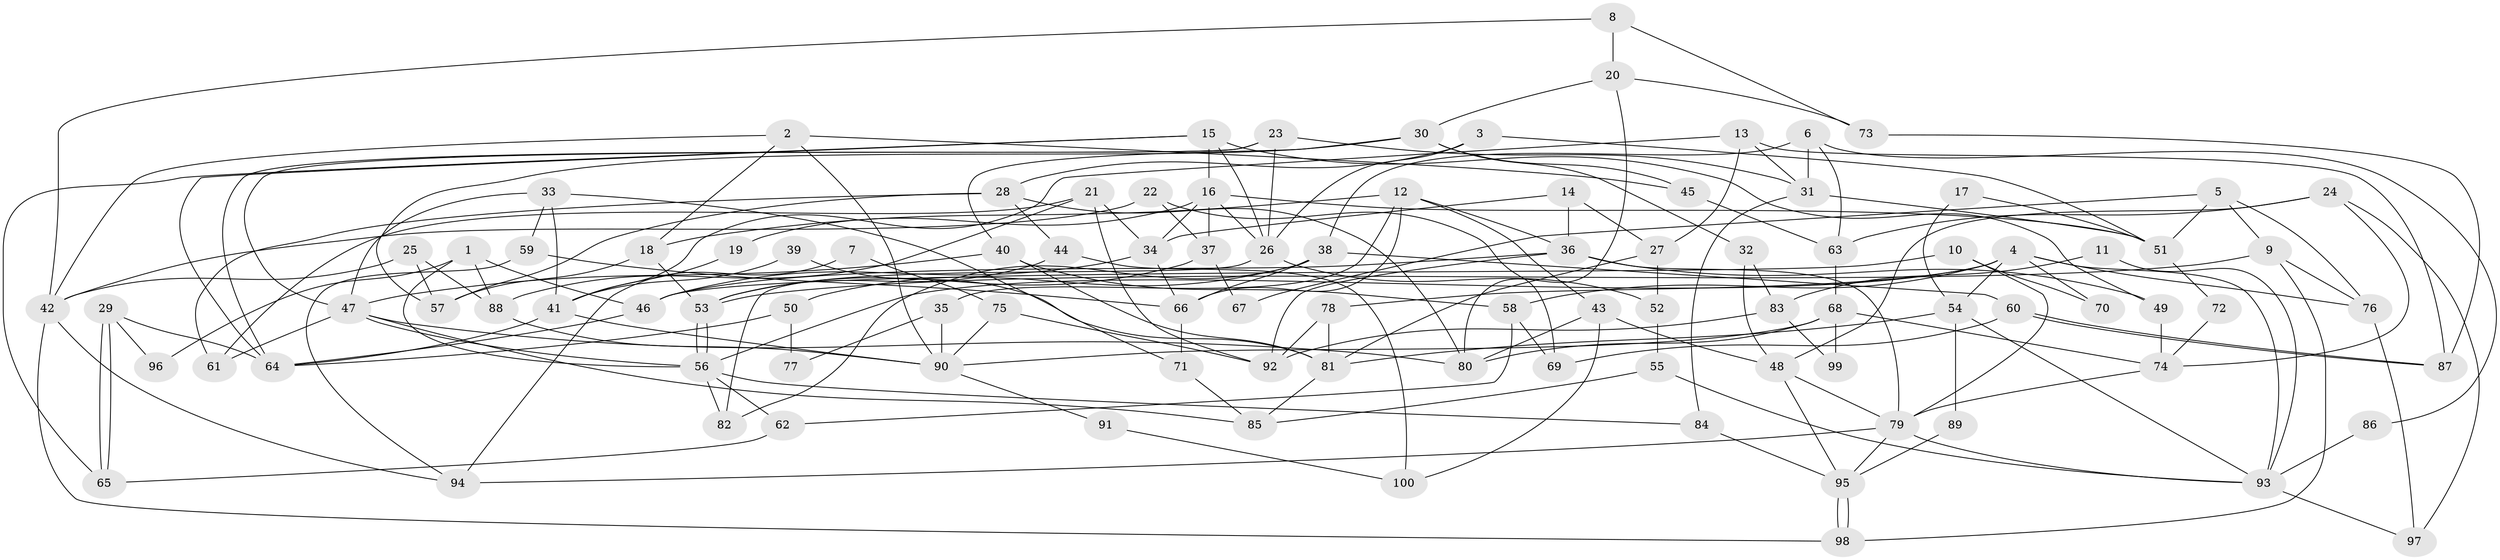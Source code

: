 // Generated by graph-tools (version 1.1) at 2025/36/03/09/25 02:36:02]
// undirected, 100 vertices, 200 edges
graph export_dot {
graph [start="1"]
  node [color=gray90,style=filled];
  1;
  2;
  3;
  4;
  5;
  6;
  7;
  8;
  9;
  10;
  11;
  12;
  13;
  14;
  15;
  16;
  17;
  18;
  19;
  20;
  21;
  22;
  23;
  24;
  25;
  26;
  27;
  28;
  29;
  30;
  31;
  32;
  33;
  34;
  35;
  36;
  37;
  38;
  39;
  40;
  41;
  42;
  43;
  44;
  45;
  46;
  47;
  48;
  49;
  50;
  51;
  52;
  53;
  54;
  55;
  56;
  57;
  58;
  59;
  60;
  61;
  62;
  63;
  64;
  65;
  66;
  67;
  68;
  69;
  70;
  71;
  72;
  73;
  74;
  75;
  76;
  77;
  78;
  79;
  80;
  81;
  82;
  83;
  84;
  85;
  86;
  87;
  88;
  89;
  90;
  91;
  92;
  93;
  94;
  95;
  96;
  97;
  98;
  99;
  100;
  1 -- 56;
  1 -- 46;
  1 -- 88;
  1 -- 96;
  2 -- 45;
  2 -- 42;
  2 -- 18;
  2 -- 90;
  3 -- 51;
  3 -- 26;
  3 -- 28;
  4 -- 56;
  4 -- 76;
  4 -- 54;
  4 -- 58;
  4 -- 70;
  4 -- 78;
  4 -- 93;
  5 -- 76;
  5 -- 51;
  5 -- 9;
  5 -- 67;
  6 -- 63;
  6 -- 31;
  6 -- 38;
  6 -- 86;
  7 -- 75;
  7 -- 94;
  8 -- 42;
  8 -- 20;
  8 -- 73;
  9 -- 53;
  9 -- 76;
  9 -- 98;
  10 -- 46;
  10 -- 79;
  10 -- 70;
  11 -- 83;
  11 -- 93;
  12 -- 36;
  12 -- 66;
  12 -- 18;
  12 -- 35;
  12 -- 43;
  13 -- 27;
  13 -- 41;
  13 -- 31;
  13 -- 87;
  14 -- 34;
  14 -- 36;
  14 -- 27;
  15 -- 16;
  15 -- 64;
  15 -- 26;
  15 -- 49;
  15 -- 65;
  16 -- 37;
  16 -- 26;
  16 -- 19;
  16 -- 34;
  16 -- 51;
  17 -- 54;
  17 -- 51;
  18 -- 53;
  18 -- 57;
  19 -- 41;
  20 -- 73;
  20 -- 80;
  20 -- 30;
  21 -- 88;
  21 -- 61;
  21 -- 34;
  21 -- 92;
  22 -- 42;
  22 -- 69;
  22 -- 37;
  23 -- 47;
  23 -- 26;
  23 -- 31;
  23 -- 64;
  24 -- 48;
  24 -- 74;
  24 -- 63;
  24 -- 97;
  25 -- 42;
  25 -- 88;
  25 -- 57;
  26 -- 52;
  26 -- 82;
  27 -- 81;
  27 -- 52;
  28 -- 57;
  28 -- 44;
  28 -- 61;
  28 -- 80;
  29 -- 65;
  29 -- 65;
  29 -- 64;
  29 -- 96;
  30 -- 57;
  30 -- 32;
  30 -- 40;
  30 -- 45;
  31 -- 51;
  31 -- 84;
  32 -- 48;
  32 -- 83;
  33 -- 47;
  33 -- 71;
  33 -- 41;
  33 -- 59;
  34 -- 46;
  34 -- 66;
  35 -- 90;
  35 -- 77;
  36 -- 49;
  36 -- 79;
  36 -- 46;
  36 -- 92;
  37 -- 53;
  37 -- 67;
  38 -- 82;
  38 -- 50;
  38 -- 60;
  38 -- 66;
  39 -- 81;
  39 -- 41;
  40 -- 47;
  40 -- 58;
  40 -- 81;
  41 -- 64;
  41 -- 90;
  42 -- 94;
  42 -- 98;
  43 -- 48;
  43 -- 80;
  43 -- 100;
  44 -- 53;
  44 -- 100;
  45 -- 63;
  46 -- 64;
  47 -- 80;
  47 -- 56;
  47 -- 61;
  47 -- 85;
  48 -- 95;
  48 -- 79;
  49 -- 74;
  50 -- 64;
  50 -- 77;
  51 -- 72;
  52 -- 55;
  53 -- 56;
  53 -- 56;
  54 -- 81;
  54 -- 89;
  54 -- 93;
  55 -- 93;
  55 -- 85;
  56 -- 62;
  56 -- 82;
  56 -- 84;
  58 -- 62;
  58 -- 69;
  59 -- 66;
  59 -- 94;
  60 -- 87;
  60 -- 87;
  60 -- 69;
  62 -- 65;
  63 -- 68;
  66 -- 71;
  68 -- 90;
  68 -- 80;
  68 -- 74;
  68 -- 99;
  71 -- 85;
  72 -- 74;
  73 -- 87;
  74 -- 79;
  75 -- 92;
  75 -- 90;
  76 -- 97;
  78 -- 92;
  78 -- 81;
  79 -- 93;
  79 -- 95;
  79 -- 94;
  81 -- 85;
  83 -- 92;
  83 -- 99;
  84 -- 95;
  86 -- 93;
  88 -- 90;
  89 -- 95;
  90 -- 91;
  91 -- 100;
  93 -- 97;
  95 -- 98;
  95 -- 98;
}
